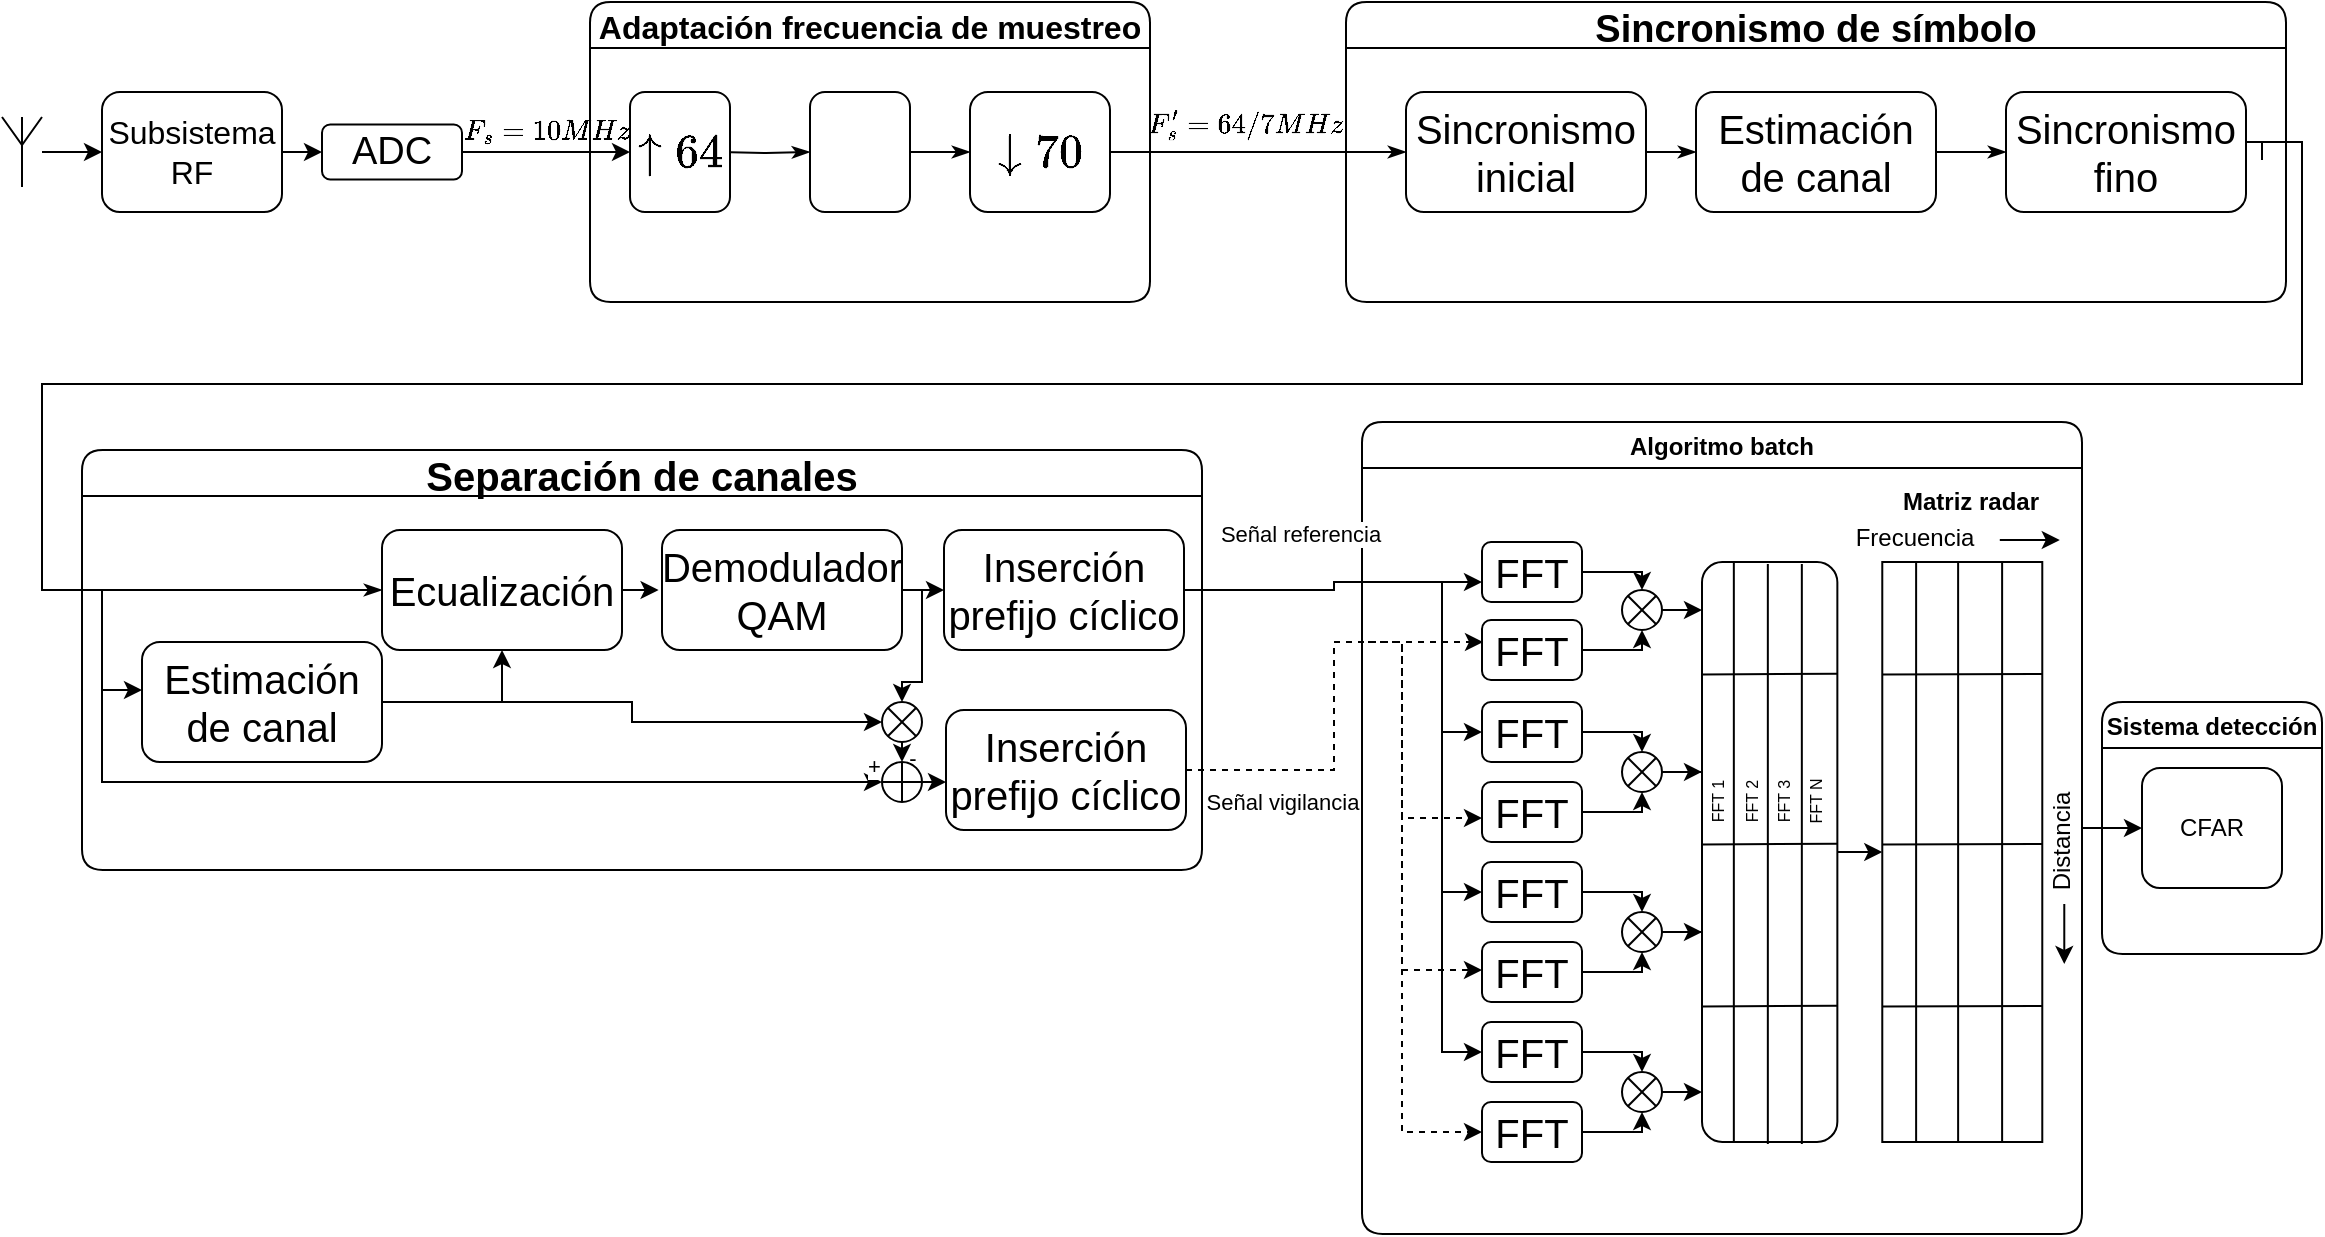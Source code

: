 <mxfile version="20.0.1" type="github">
  <diagram id="Nd16n7NBunU-I2EHx7CY" name="Page-1">
    <mxGraphModel dx="790" dy="423" grid="1" gridSize="10" guides="1" tooltips="1" connect="1" arrows="1" fold="1" page="1" pageScale="1" pageWidth="1169" pageHeight="827" math="1" shadow="0">
      <root>
        <mxCell id="0" />
        <mxCell id="1" parent="0" />
        <mxCell id="OdjwSTXD8cOJ0N6ddisN-6" style="edgeStyle=orthogonalEdgeStyle;rounded=0;orthogonalLoop=1;jettySize=auto;html=1;exitX=1;exitY=0.5;exitDx=0;exitDy=0;entryX=0;entryY=0.5;entryDx=0;entryDy=0;fontSize=16;endArrow=none;endFill=0;" edge="1" parent="1" source="MP2WACs4-sLn1RNzfsrc-1" target="MP2WACs4-sLn1RNzfsrc-4">
          <mxGeometry relative="1" as="geometry" />
        </mxCell>
        <mxCell id="MP2WACs4-sLn1RNzfsrc-1" value="&lt;font style=&quot;font-size: 19px;&quot;&gt;ADC&lt;/font&gt;" style="rounded=1;whiteSpace=wrap;html=1;" parent="1" vertex="1">
          <mxGeometry x="160" y="151.25" width="70" height="27.5" as="geometry" />
        </mxCell>
        <mxCell id="wLmnGYLLMM3IUBxk7KqI-3" style="edgeStyle=orthogonalEdgeStyle;rounded=0;orthogonalLoop=1;jettySize=auto;html=1;exitX=1;exitY=0.5;exitDx=0;exitDy=0;entryX=0;entryY=0.25;entryDx=0;entryDy=0;endArrow=none;endFill=0;" parent="1" edge="1">
          <mxGeometry relative="1" as="geometry">
            <mxPoint x="1130" y="169.0" as="sourcePoint" />
            <mxPoint x="40" y="368.0" as="targetPoint" />
            <Array as="points">
              <mxPoint x="1130" y="160" />
              <mxPoint x="1150" y="160" />
              <mxPoint x="1150" y="281" />
              <mxPoint x="20" y="281" />
              <mxPoint x="20" y="384" />
              <mxPoint x="40" y="384" />
            </Array>
          </mxGeometry>
        </mxCell>
        <mxCell id="MP2WACs4-sLn1RNzfsrc-16" value="Sincronismo de símbolo" style="swimlane;fontSize=19;rounded=1;" parent="1" vertex="1">
          <mxGeometry x="672" y="90" width="470" height="150" as="geometry" />
        </mxCell>
        <mxCell id="MP2WACs4-sLn1RNzfsrc-17" style="edgeStyle=orthogonalEdgeStyle;rounded=0;orthogonalLoop=1;jettySize=auto;html=1;exitX=1;exitY=0.5;exitDx=0;exitDy=0;entryX=0;entryY=0.5;entryDx=0;entryDy=0;fontSize=20;endArrow=classicThin;endFill=1;" parent="MP2WACs4-sLn1RNzfsrc-16" source="MP2WACs4-sLn1RNzfsrc-18" target="MP2WACs4-sLn1RNzfsrc-20" edge="1">
          <mxGeometry relative="1" as="geometry" />
        </mxCell>
        <mxCell id="MP2WACs4-sLn1RNzfsrc-18" value="&lt;font style=&quot;font-size: 20px;&quot;&gt;Sincronismo inicial&lt;/font&gt;" style="rounded=1;whiteSpace=wrap;html=1;" parent="MP2WACs4-sLn1RNzfsrc-16" vertex="1">
          <mxGeometry x="30" y="45" width="120" height="60" as="geometry" />
        </mxCell>
        <mxCell id="MP2WACs4-sLn1RNzfsrc-19" style="edgeStyle=orthogonalEdgeStyle;rounded=0;orthogonalLoop=1;jettySize=auto;html=1;exitX=1;exitY=0.5;exitDx=0;exitDy=0;fontSize=20;endArrow=classicThin;endFill=1;" parent="MP2WACs4-sLn1RNzfsrc-16" source="MP2WACs4-sLn1RNzfsrc-20" target="MP2WACs4-sLn1RNzfsrc-21" edge="1">
          <mxGeometry relative="1" as="geometry" />
        </mxCell>
        <mxCell id="MP2WACs4-sLn1RNzfsrc-20" value="&lt;font style=&quot;font-size: 20px;&quot;&gt;Estimación de canal&lt;/font&gt;" style="rounded=1;whiteSpace=wrap;html=1;" parent="MP2WACs4-sLn1RNzfsrc-16" vertex="1">
          <mxGeometry x="175" y="45" width="120" height="60" as="geometry" />
        </mxCell>
        <mxCell id="wLmnGYLLMM3IUBxk7KqI-1" style="edgeStyle=orthogonalEdgeStyle;rounded=0;orthogonalLoop=1;jettySize=auto;html=1;exitX=1;exitY=0.5;exitDx=0;exitDy=0;entryX=1;entryY=0.5;entryDx=0;entryDy=0;endArrow=none;endFill=0;" parent="MP2WACs4-sLn1RNzfsrc-16" source="MP2WACs4-sLn1RNzfsrc-21" target="MP2WACs4-sLn1RNzfsrc-16" edge="1">
          <mxGeometry relative="1" as="geometry">
            <Array as="points">
              <mxPoint x="450" y="70" />
              <mxPoint x="470" y="70" />
            </Array>
          </mxGeometry>
        </mxCell>
        <mxCell id="MP2WACs4-sLn1RNzfsrc-21" value="&lt;font style=&quot;font-size: 20px;&quot;&gt;Sincronismo fino&lt;/font&gt;" style="rounded=1;whiteSpace=wrap;html=1;" parent="MP2WACs4-sLn1RNzfsrc-16" vertex="1">
          <mxGeometry x="330" y="45" width="120" height="60" as="geometry" />
        </mxCell>
        <mxCell id="MP2WACs4-sLn1RNzfsrc-23" style="edgeStyle=orthogonalEdgeStyle;rounded=0;orthogonalLoop=1;jettySize=auto;html=1;exitX=0;exitY=0.5;exitDx=0;exitDy=0;entryX=0;entryY=0.5;entryDx=0;entryDy=0;fontSize=20;endArrow=classicThin;endFill=1;" parent="MP2WACs4-sLn1RNzfsrc-16" source="MP2WACs4-sLn1RNzfsrc-16" target="MP2WACs4-sLn1RNzfsrc-18" edge="1">
          <mxGeometry relative="1" as="geometry" />
        </mxCell>
        <mxCell id="MP2WACs4-sLn1RNzfsrc-26" value="Separación de canales" style="swimlane;rounded=1;fontSize=20;" parent="1" vertex="1">
          <mxGeometry x="40" y="314" width="560" height="210" as="geometry" />
        </mxCell>
        <mxCell id="wLmnGYLLMM3IUBxk7KqI-6" style="edgeStyle=orthogonalEdgeStyle;rounded=0;orthogonalLoop=1;jettySize=auto;html=1;exitX=1;exitY=0.5;exitDx=0;exitDy=0;entryX=0.5;entryY=1;entryDx=0;entryDy=0;endArrow=classic;endFill=1;strokeWidth=1;" parent="MP2WACs4-sLn1RNzfsrc-26" source="MP2WACs4-sLn1RNzfsrc-27" target="MP2WACs4-sLn1RNzfsrc-28" edge="1">
          <mxGeometry relative="1" as="geometry" />
        </mxCell>
        <mxCell id="wLmnGYLLMM3IUBxk7KqI-15" style="edgeStyle=orthogonalEdgeStyle;rounded=0;orthogonalLoop=1;jettySize=auto;html=1;exitX=1;exitY=0.5;exitDx=0;exitDy=0;entryX=0;entryY=0.5;entryDx=0;entryDy=0;endArrow=classic;endFill=1;strokeWidth=1;" parent="MP2WACs4-sLn1RNzfsrc-26" source="MP2WACs4-sLn1RNzfsrc-27" target="wLmnGYLLMM3IUBxk7KqI-10" edge="1">
          <mxGeometry relative="1" as="geometry" />
        </mxCell>
        <mxCell id="MP2WACs4-sLn1RNzfsrc-27" value="&lt;font style=&quot;font-size: 20px;&quot;&gt;Estimación de canal&lt;/font&gt;" style="rounded=1;whiteSpace=wrap;html=1;" parent="MP2WACs4-sLn1RNzfsrc-26" vertex="1">
          <mxGeometry x="30" y="96" width="120" height="60" as="geometry" />
        </mxCell>
        <mxCell id="wLmnGYLLMM3IUBxk7KqI-7" style="edgeStyle=orthogonalEdgeStyle;rounded=0;orthogonalLoop=1;jettySize=auto;html=1;exitX=1;exitY=0.5;exitDx=0;exitDy=0;entryX=-0.014;entryY=0.502;entryDx=0;entryDy=0;entryPerimeter=0;endArrow=classic;endFill=1;strokeWidth=1;" parent="MP2WACs4-sLn1RNzfsrc-26" source="MP2WACs4-sLn1RNzfsrc-28" target="MP2WACs4-sLn1RNzfsrc-29" edge="1">
          <mxGeometry relative="1" as="geometry" />
        </mxCell>
        <mxCell id="MP2WACs4-sLn1RNzfsrc-28" value="&lt;font style=&quot;font-size: 20px;&quot;&gt;Ecualización&lt;br&gt;&lt;/font&gt;" style="rounded=1;whiteSpace=wrap;html=1;" parent="MP2WACs4-sLn1RNzfsrc-26" vertex="1">
          <mxGeometry x="150" y="40" width="120" height="60" as="geometry" />
        </mxCell>
        <mxCell id="wLmnGYLLMM3IUBxk7KqI-17" style="edgeStyle=orthogonalEdgeStyle;rounded=0;orthogonalLoop=1;jettySize=auto;html=1;exitX=1;exitY=0.5;exitDx=0;exitDy=0;entryX=0.5;entryY=0;entryDx=0;entryDy=0;endArrow=classic;endFill=1;strokeWidth=1;" parent="MP2WACs4-sLn1RNzfsrc-26" source="MP2WACs4-sLn1RNzfsrc-29" target="wLmnGYLLMM3IUBxk7KqI-10" edge="1">
          <mxGeometry relative="1" as="geometry">
            <Array as="points">
              <mxPoint x="420" y="70" />
              <mxPoint x="420" y="116" />
            </Array>
          </mxGeometry>
        </mxCell>
        <mxCell id="wLmnGYLLMM3IUBxk7KqI-18" value="-" style="edgeLabel;html=1;align=center;verticalAlign=middle;resizable=0;points=[];" parent="wLmnGYLLMM3IUBxk7KqI-17" vertex="1" connectable="0">
          <mxGeometry relative="1" as="geometry">
            <mxPoint x="-5" y="56" as="offset" />
          </mxGeometry>
        </mxCell>
        <mxCell id="MP2WACs4-sLn1RNzfsrc-29" value="&lt;font style=&quot;font-size: 20px;&quot;&gt;Demodulador QAM&lt;/font&gt;" style="rounded=1;whiteSpace=wrap;html=1;" parent="MP2WACs4-sLn1RNzfsrc-26" vertex="1">
          <mxGeometry x="290" y="40" width="120" height="60" as="geometry" />
        </mxCell>
        <mxCell id="MP2WACs4-sLn1RNzfsrc-31" value="&lt;span style=&quot;font-size: 20px;&quot;&gt;Inserción prefijo cíclico&lt;/span&gt;" style="rounded=1;whiteSpace=wrap;html=1;" parent="MP2WACs4-sLn1RNzfsrc-26" vertex="1">
          <mxGeometry x="431" y="40" width="120" height="60" as="geometry" />
        </mxCell>
        <mxCell id="wLmnGYLLMM3IUBxk7KqI-4" style="edgeStyle=orthogonalEdgeStyle;rounded=0;orthogonalLoop=1;jettySize=auto;html=1;exitX=0;exitY=0.25;exitDx=0;exitDy=0;entryX=0;entryY=0.5;entryDx=0;entryDy=0;endArrow=classicThin;endFill=1;" parent="MP2WACs4-sLn1RNzfsrc-26" source="MP2WACs4-sLn1RNzfsrc-26" target="MP2WACs4-sLn1RNzfsrc-28" edge="1">
          <mxGeometry relative="1" as="geometry">
            <Array as="points">
              <mxPoint y="70" />
            </Array>
          </mxGeometry>
        </mxCell>
        <mxCell id="wLmnGYLLMM3IUBxk7KqI-5" style="edgeStyle=orthogonalEdgeStyle;rounded=0;orthogonalLoop=1;jettySize=auto;html=1;exitX=0;exitY=0.25;exitDx=0;exitDy=0;entryX=0;entryY=0.5;entryDx=0;entryDy=0;endArrow=classic;endFill=1;strokeWidth=1;" parent="MP2WACs4-sLn1RNzfsrc-26" edge="1">
          <mxGeometry relative="1" as="geometry">
            <mxPoint y="54.0" as="sourcePoint" />
            <mxPoint x="30" y="120" as="targetPoint" />
            <Array as="points">
              <mxPoint y="70" />
              <mxPoint x="10" y="70" />
              <mxPoint x="10" y="120" />
            </Array>
          </mxGeometry>
        </mxCell>
        <mxCell id="wLmnGYLLMM3IUBxk7KqI-9" style="edgeStyle=orthogonalEdgeStyle;rounded=0;orthogonalLoop=1;jettySize=auto;html=1;exitX=1;exitY=0.5;exitDx=0;exitDy=0;endArrow=classic;endFill=1;strokeWidth=1;entryX=0;entryY=0.5;entryDx=0;entryDy=0;" parent="MP2WACs4-sLn1RNzfsrc-26" source="MP2WACs4-sLn1RNzfsrc-29" target="MP2WACs4-sLn1RNzfsrc-31" edge="1">
          <mxGeometry relative="1" as="geometry">
            <mxPoint x="420" y="70" as="targetPoint" />
          </mxGeometry>
        </mxCell>
        <mxCell id="wLmnGYLLMM3IUBxk7KqI-14" style="edgeStyle=orthogonalEdgeStyle;rounded=0;orthogonalLoop=1;jettySize=auto;html=1;exitX=0.5;exitY=1;exitDx=0;exitDy=0;entryX=0.5;entryY=0;entryDx=0;entryDy=0;endArrow=classic;endFill=1;strokeWidth=1;" parent="MP2WACs4-sLn1RNzfsrc-26" source="wLmnGYLLMM3IUBxk7KqI-10" target="wLmnGYLLMM3IUBxk7KqI-11" edge="1">
          <mxGeometry relative="1" as="geometry" />
        </mxCell>
        <mxCell id="wLmnGYLLMM3IUBxk7KqI-10" value="" style="shape=sumEllipse;perimeter=ellipsePerimeter;whiteSpace=wrap;html=1;backgroundOutline=1;" parent="MP2WACs4-sLn1RNzfsrc-26" vertex="1">
          <mxGeometry x="400" y="126" width="20" height="20" as="geometry" />
        </mxCell>
        <mxCell id="wLmnGYLLMM3IUBxk7KqI-11" value="" style="shape=orEllipse;perimeter=ellipsePerimeter;whiteSpace=wrap;html=1;backgroundOutline=1;" parent="MP2WACs4-sLn1RNzfsrc-26" vertex="1">
          <mxGeometry x="400" y="156" width="20" height="20" as="geometry" />
        </mxCell>
        <mxCell id="wLmnGYLLMM3IUBxk7KqI-12" style="edgeStyle=orthogonalEdgeStyle;rounded=0;orthogonalLoop=1;jettySize=auto;html=1;entryX=0;entryY=0.5;entryDx=0;entryDy=0;endArrow=classic;endFill=1;strokeWidth=1;" parent="MP2WACs4-sLn1RNzfsrc-26" target="wLmnGYLLMM3IUBxk7KqI-11" edge="1">
          <mxGeometry relative="1" as="geometry">
            <mxPoint y="66" as="sourcePoint" />
            <Array as="points">
              <mxPoint y="70" />
              <mxPoint x="10" y="70" />
              <mxPoint x="10" y="166" />
            </Array>
          </mxGeometry>
        </mxCell>
        <mxCell id="wLmnGYLLMM3IUBxk7KqI-13" value="+" style="edgeLabel;html=1;align=left;verticalAlign=bottom;resizable=0;points=[];labelPosition=right;verticalLabelPosition=top;" parent="wLmnGYLLMM3IUBxk7KqI-12" vertex="1" connectable="0">
          <mxGeometry x="0.53" y="-3" relative="1" as="geometry">
            <mxPoint x="108" y="-3" as="offset" />
          </mxGeometry>
        </mxCell>
        <mxCell id="wLmnGYLLMM3IUBxk7KqI-28" style="edgeStyle=orthogonalEdgeStyle;rounded=0;orthogonalLoop=1;jettySize=auto;html=1;exitX=1;exitY=0.5;exitDx=0;exitDy=0;entryX=0.009;entryY=0.343;entryDx=0;entryDy=0;fontSize=20;endArrow=classic;endFill=1;strokeWidth=1;dashed=1;entryPerimeter=0;" parent="1" source="MP2WACs4-sLn1RNzfsrc-30" target="wLmnGYLLMM3IUBxk7KqI-37" edge="1">
          <mxGeometry relative="1" as="geometry">
            <mxPoint x="710" y="401" as="targetPoint" />
            <Array as="points">
              <mxPoint x="666" y="474" />
              <mxPoint x="666" y="410" />
              <mxPoint x="741" y="410" />
            </Array>
          </mxGeometry>
        </mxCell>
        <mxCell id="wLmnGYLLMM3IUBxk7KqI-30" value="Señal vigilancia" style="edgeLabel;html=1;align=center;verticalAlign=middle;resizable=0;points=[];fontSize=11;" parent="wLmnGYLLMM3IUBxk7KqI-28" vertex="1" connectable="0">
          <mxGeometry x="-0.512" y="-1" relative="1" as="geometry">
            <mxPoint x="-4" y="15" as="offset" />
          </mxGeometry>
        </mxCell>
        <mxCell id="MP2WACs4-sLn1RNzfsrc-30" value="&lt;span style=&quot;font-size: 20px;&quot;&gt;Inserción prefijo cíclico&lt;/span&gt;" style="rounded=1;whiteSpace=wrap;html=1;" parent="1" vertex="1">
          <mxGeometry x="472" y="444" width="120" height="60" as="geometry" />
        </mxCell>
        <mxCell id="M9kPaEzLxoYmXa-5DHdY-36" style="edgeStyle=orthogonalEdgeStyle;rounded=0;orthogonalLoop=1;jettySize=auto;html=1;exitX=1;exitY=0.25;exitDx=0;exitDy=0;fontSize=8;" parent="1" source="wLmnGYLLMM3IUBxk7KqI-19" target="M9kPaEzLxoYmXa-5DHdY-15" edge="1">
          <mxGeometry relative="1" as="geometry">
            <Array as="points">
              <mxPoint x="1040" y="503" />
            </Array>
          </mxGeometry>
        </mxCell>
        <mxCell id="wLmnGYLLMM3IUBxk7KqI-19" value="Algoritmo batch" style="swimlane;rounded=1;container=0;" parent="1" vertex="1">
          <mxGeometry x="680" y="300" width="360" height="406" as="geometry" />
        </mxCell>
        <mxCell id="wLmnGYLLMM3IUBxk7KqI-65" style="edgeStyle=orthogonalEdgeStyle;rounded=0;orthogonalLoop=1;jettySize=auto;html=1;exitX=1;exitY=0.5;exitDx=0;exitDy=0;entryX=0.5;entryY=0;entryDx=0;entryDy=0;fontSize=20;endArrow=classic;endFill=1;strokeWidth=1;" parent="wLmnGYLLMM3IUBxk7KqI-19" source="wLmnGYLLMM3IUBxk7KqI-36" target="wLmnGYLLMM3IUBxk7KqI-46" edge="1">
          <mxGeometry relative="1" as="geometry" />
        </mxCell>
        <mxCell id="wLmnGYLLMM3IUBxk7KqI-36" value="&lt;font style=&quot;font-size: 20px;&quot;&gt;FFT&lt;/font&gt;" style="rounded=1;whiteSpace=wrap;html=1;fontSize=11;" parent="wLmnGYLLMM3IUBxk7KqI-19" vertex="1">
          <mxGeometry x="60" y="60" width="50" height="30" as="geometry" />
        </mxCell>
        <mxCell id="wLmnGYLLMM3IUBxk7KqI-68" style="edgeStyle=orthogonalEdgeStyle;rounded=0;orthogonalLoop=1;jettySize=auto;html=1;exitX=1;exitY=0.5;exitDx=0;exitDy=0;entryX=0.5;entryY=1;entryDx=0;entryDy=0;fontSize=20;endArrow=classic;endFill=1;strokeWidth=1;" parent="wLmnGYLLMM3IUBxk7KqI-19" source="wLmnGYLLMM3IUBxk7KqI-39" target="wLmnGYLLMM3IUBxk7KqI-48" edge="1">
          <mxGeometry relative="1" as="geometry" />
        </mxCell>
        <mxCell id="wLmnGYLLMM3IUBxk7KqI-39" value="&lt;font style=&quot;font-size: 20px;&quot;&gt;FFT&lt;/font&gt;" style="rounded=1;whiteSpace=wrap;html=1;fontSize=11;" parent="wLmnGYLLMM3IUBxk7KqI-19" vertex="1">
          <mxGeometry x="60" y="180" width="50" height="30" as="geometry" />
        </mxCell>
        <mxCell id="wLmnGYLLMM3IUBxk7KqI-67" style="edgeStyle=orthogonalEdgeStyle;rounded=0;orthogonalLoop=1;jettySize=auto;html=1;exitX=1;exitY=0.5;exitDx=0;exitDy=0;entryX=0.5;entryY=0;entryDx=0;entryDy=0;fontSize=20;endArrow=classic;endFill=1;strokeWidth=1;" parent="wLmnGYLLMM3IUBxk7KqI-19" source="wLmnGYLLMM3IUBxk7KqI-38" target="wLmnGYLLMM3IUBxk7KqI-48" edge="1">
          <mxGeometry relative="1" as="geometry" />
        </mxCell>
        <mxCell id="wLmnGYLLMM3IUBxk7KqI-38" value="&lt;font style=&quot;font-size: 20px;&quot;&gt;FFT&lt;/font&gt;" style="rounded=1;whiteSpace=wrap;html=1;fontSize=11;" parent="wLmnGYLLMM3IUBxk7KqI-19" vertex="1">
          <mxGeometry x="60" y="140" width="50" height="30" as="geometry" />
        </mxCell>
        <mxCell id="wLmnGYLLMM3IUBxk7KqI-66" style="edgeStyle=orthogonalEdgeStyle;rounded=0;orthogonalLoop=1;jettySize=auto;html=1;exitX=1;exitY=0.5;exitDx=0;exitDy=0;entryX=0.5;entryY=1;entryDx=0;entryDy=0;fontSize=20;endArrow=classic;endFill=1;strokeWidth=1;" parent="wLmnGYLLMM3IUBxk7KqI-19" source="wLmnGYLLMM3IUBxk7KqI-37" target="wLmnGYLLMM3IUBxk7KqI-46" edge="1">
          <mxGeometry relative="1" as="geometry" />
        </mxCell>
        <mxCell id="wLmnGYLLMM3IUBxk7KqI-37" value="&lt;font style=&quot;font-size: 20px;&quot;&gt;FFT&lt;/font&gt;" style="rounded=1;whiteSpace=wrap;html=1;fontSize=11;" parent="wLmnGYLLMM3IUBxk7KqI-19" vertex="1">
          <mxGeometry x="60" y="99" width="50" height="30" as="geometry" />
        </mxCell>
        <mxCell id="wLmnGYLLMM3IUBxk7KqI-69" style="edgeStyle=orthogonalEdgeStyle;rounded=0;orthogonalLoop=1;jettySize=auto;html=1;exitX=1;exitY=0.5;exitDx=0;exitDy=0;entryX=0.5;entryY=0;entryDx=0;entryDy=0;fontSize=20;endArrow=classic;endFill=1;strokeWidth=1;" parent="wLmnGYLLMM3IUBxk7KqI-19" source="wLmnGYLLMM3IUBxk7KqI-45" target="wLmnGYLLMM3IUBxk7KqI-47" edge="1">
          <mxGeometry relative="1" as="geometry" />
        </mxCell>
        <mxCell id="wLmnGYLLMM3IUBxk7KqI-45" value="&lt;font style=&quot;font-size: 20px;&quot;&gt;FFT&lt;/font&gt;" style="rounded=1;whiteSpace=wrap;html=1;fontSize=11;" parent="wLmnGYLLMM3IUBxk7KqI-19" vertex="1">
          <mxGeometry x="60" y="220" width="50" height="30" as="geometry" />
        </mxCell>
        <mxCell id="wLmnGYLLMM3IUBxk7KqI-70" style="edgeStyle=orthogonalEdgeStyle;rounded=0;orthogonalLoop=1;jettySize=auto;html=1;exitX=1;exitY=0.5;exitDx=0;exitDy=0;entryX=0.5;entryY=1;entryDx=0;entryDy=0;fontSize=20;endArrow=classic;endFill=1;strokeWidth=1;" parent="wLmnGYLLMM3IUBxk7KqI-19" source="wLmnGYLLMM3IUBxk7KqI-44" target="wLmnGYLLMM3IUBxk7KqI-47" edge="1">
          <mxGeometry relative="1" as="geometry" />
        </mxCell>
        <mxCell id="wLmnGYLLMM3IUBxk7KqI-44" value="&lt;font style=&quot;font-size: 20px;&quot;&gt;FFT&lt;/font&gt;" style="rounded=1;whiteSpace=wrap;html=1;fontSize=11;" parent="wLmnGYLLMM3IUBxk7KqI-19" vertex="1">
          <mxGeometry x="60" y="260" width="50" height="30" as="geometry" />
        </mxCell>
        <mxCell id="wLmnGYLLMM3IUBxk7KqI-71" style="edgeStyle=orthogonalEdgeStyle;rounded=0;orthogonalLoop=1;jettySize=auto;html=1;exitX=1;exitY=0.5;exitDx=0;exitDy=0;entryX=0.5;entryY=0;entryDx=0;entryDy=0;fontSize=20;endArrow=classic;endFill=1;strokeWidth=1;" parent="wLmnGYLLMM3IUBxk7KqI-19" source="wLmnGYLLMM3IUBxk7KqI-43" target="wLmnGYLLMM3IUBxk7KqI-49" edge="1">
          <mxGeometry relative="1" as="geometry" />
        </mxCell>
        <mxCell id="wLmnGYLLMM3IUBxk7KqI-43" value="&lt;font style=&quot;font-size: 20px;&quot;&gt;FFT&lt;/font&gt;" style="rounded=1;whiteSpace=wrap;html=1;fontSize=11;" parent="wLmnGYLLMM3IUBxk7KqI-19" vertex="1">
          <mxGeometry x="60" y="300" width="50" height="30" as="geometry" />
        </mxCell>
        <mxCell id="wLmnGYLLMM3IUBxk7KqI-72" style="edgeStyle=orthogonalEdgeStyle;rounded=0;orthogonalLoop=1;jettySize=auto;html=1;exitX=1;exitY=0.5;exitDx=0;exitDy=0;entryX=0.5;entryY=1;entryDx=0;entryDy=0;fontSize=20;endArrow=classic;endFill=1;strokeWidth=1;" parent="wLmnGYLLMM3IUBxk7KqI-19" source="wLmnGYLLMM3IUBxk7KqI-42" target="wLmnGYLLMM3IUBxk7KqI-49" edge="1">
          <mxGeometry relative="1" as="geometry" />
        </mxCell>
        <mxCell id="wLmnGYLLMM3IUBxk7KqI-42" value="&lt;font style=&quot;font-size: 20px;&quot;&gt;FFT&lt;/font&gt;" style="rounded=1;whiteSpace=wrap;html=1;fontSize=11;" parent="wLmnGYLLMM3IUBxk7KqI-19" vertex="1">
          <mxGeometry x="60" y="340" width="50" height="30" as="geometry" />
        </mxCell>
        <mxCell id="M9kPaEzLxoYmXa-5DHdY-7" style="edgeStyle=orthogonalEdgeStyle;rounded=0;orthogonalLoop=1;jettySize=auto;html=1;entryX=0;entryY=0.083;entryDx=0;entryDy=0;entryPerimeter=0;" parent="wLmnGYLLMM3IUBxk7KqI-19" source="wLmnGYLLMM3IUBxk7KqI-46" target="wLmnGYLLMM3IUBxk7KqI-79" edge="1">
          <mxGeometry relative="1" as="geometry" />
        </mxCell>
        <mxCell id="wLmnGYLLMM3IUBxk7KqI-46" value="" style="shape=sumEllipse;perimeter=ellipsePerimeter;whiteSpace=wrap;html=1;backgroundOutline=1;" parent="wLmnGYLLMM3IUBxk7KqI-19" vertex="1">
          <mxGeometry x="130" y="84" width="20" height="20" as="geometry" />
        </mxCell>
        <mxCell id="M9kPaEzLxoYmXa-5DHdY-11" style="edgeStyle=orthogonalEdgeStyle;rounded=0;orthogonalLoop=1;jettySize=auto;html=1;entryX=0;entryY=0.914;entryDx=0;entryDy=0;entryPerimeter=0;" parent="wLmnGYLLMM3IUBxk7KqI-19" source="wLmnGYLLMM3IUBxk7KqI-49" target="wLmnGYLLMM3IUBxk7KqI-79" edge="1">
          <mxGeometry relative="1" as="geometry" />
        </mxCell>
        <mxCell id="wLmnGYLLMM3IUBxk7KqI-49" value="" style="shape=sumEllipse;perimeter=ellipsePerimeter;whiteSpace=wrap;html=1;backgroundOutline=1;" parent="wLmnGYLLMM3IUBxk7KqI-19" vertex="1">
          <mxGeometry x="130" y="325" width="20" height="20" as="geometry" />
        </mxCell>
        <mxCell id="M9kPaEzLxoYmXa-5DHdY-8" style="edgeStyle=orthogonalEdgeStyle;rounded=0;orthogonalLoop=1;jettySize=auto;html=1;entryX=0;entryY=0.362;entryDx=0;entryDy=0;entryPerimeter=0;" parent="wLmnGYLLMM3IUBxk7KqI-19" source="wLmnGYLLMM3IUBxk7KqI-48" target="wLmnGYLLMM3IUBxk7KqI-79" edge="1">
          <mxGeometry relative="1" as="geometry" />
        </mxCell>
        <mxCell id="wLmnGYLLMM3IUBxk7KqI-48" value="" style="shape=sumEllipse;perimeter=ellipsePerimeter;whiteSpace=wrap;html=1;backgroundOutline=1;" parent="wLmnGYLLMM3IUBxk7KqI-19" vertex="1">
          <mxGeometry x="130" y="165" width="20" height="20" as="geometry" />
        </mxCell>
        <mxCell id="M9kPaEzLxoYmXa-5DHdY-10" style="edgeStyle=orthogonalEdgeStyle;rounded=0;orthogonalLoop=1;jettySize=auto;html=1;entryX=0;entryY=0.638;entryDx=0;entryDy=0;entryPerimeter=0;" parent="wLmnGYLLMM3IUBxk7KqI-19" source="wLmnGYLLMM3IUBxk7KqI-47" target="wLmnGYLLMM3IUBxk7KqI-79" edge="1">
          <mxGeometry relative="1" as="geometry" />
        </mxCell>
        <mxCell id="wLmnGYLLMM3IUBxk7KqI-47" value="" style="shape=sumEllipse;perimeter=ellipsePerimeter;whiteSpace=wrap;html=1;backgroundOutline=1;" parent="wLmnGYLLMM3IUBxk7KqI-19" vertex="1">
          <mxGeometry x="130" y="245" width="20" height="20" as="geometry" />
        </mxCell>
        <mxCell id="wLmnGYLLMM3IUBxk7KqI-73" style="edgeStyle=orthogonalEdgeStyle;rounded=0;orthogonalLoop=1;jettySize=auto;html=1;entryX=0;entryY=0.5;entryDx=0;entryDy=0;dashed=1;fontSize=20;endArrow=classic;endFill=1;strokeWidth=1;" parent="wLmnGYLLMM3IUBxk7KqI-19" edge="1">
          <mxGeometry relative="1" as="geometry">
            <mxPoint y="113" as="sourcePoint" />
            <mxPoint x="60" y="198" as="targetPoint" />
            <Array as="points">
              <mxPoint y="110" />
              <mxPoint x="20" y="110" />
              <mxPoint x="20" y="198" />
            </Array>
          </mxGeometry>
        </mxCell>
        <mxCell id="wLmnGYLLMM3IUBxk7KqI-74" style="edgeStyle=orthogonalEdgeStyle;rounded=0;orthogonalLoop=1;jettySize=auto;html=1;exitX=0;exitY=0.5;exitDx=0;exitDy=0;entryX=0;entryY=0.5;entryDx=0;entryDy=0;dashed=1;fontSize=20;endArrow=classic;endFill=1;strokeWidth=1;" parent="wLmnGYLLMM3IUBxk7KqI-19" edge="1">
          <mxGeometry relative="1" as="geometry">
            <mxPoint y="202.0" as="sourcePoint" />
            <mxPoint x="60" y="274" as="targetPoint" />
            <Array as="points">
              <mxPoint y="110" />
              <mxPoint x="20" y="110" />
              <mxPoint x="20" y="274" />
            </Array>
          </mxGeometry>
        </mxCell>
        <mxCell id="wLmnGYLLMM3IUBxk7KqI-75" style="edgeStyle=orthogonalEdgeStyle;rounded=0;orthogonalLoop=1;jettySize=auto;html=1;exitX=0;exitY=0.75;exitDx=0;exitDy=0;entryX=0;entryY=0.5;entryDx=0;entryDy=0;dashed=1;fontSize=20;endArrow=classic;endFill=1;strokeWidth=1;" parent="wLmnGYLLMM3IUBxk7KqI-19" source="wLmnGYLLMM3IUBxk7KqI-19" target="wLmnGYLLMM3IUBxk7KqI-42" edge="1">
          <mxGeometry relative="1" as="geometry">
            <Array as="points">
              <mxPoint y="110" />
              <mxPoint x="20" y="110" />
              <mxPoint x="20" y="355" />
            </Array>
          </mxGeometry>
        </mxCell>
        <mxCell id="wLmnGYLLMM3IUBxk7KqI-76" style="edgeStyle=orthogonalEdgeStyle;rounded=0;orthogonalLoop=1;jettySize=auto;html=1;exitX=0;exitY=0.75;exitDx=0;exitDy=0;entryX=0;entryY=0.5;entryDx=0;entryDy=0;fontSize=20;endArrow=classic;endFill=1;strokeWidth=1;" parent="wLmnGYLLMM3IUBxk7KqI-19" source="wLmnGYLLMM3IUBxk7KqI-19" target="wLmnGYLLMM3IUBxk7KqI-43" edge="1">
          <mxGeometry relative="1" as="geometry">
            <Array as="points">
              <mxPoint y="80" />
              <mxPoint x="40" y="80" />
              <mxPoint x="40" y="315" />
            </Array>
          </mxGeometry>
        </mxCell>
        <mxCell id="wLmnGYLLMM3IUBxk7KqI-77" style="edgeStyle=orthogonalEdgeStyle;rounded=0;orthogonalLoop=1;jettySize=auto;html=1;exitX=0;exitY=0.75;exitDx=0;exitDy=0;entryX=0;entryY=0.5;entryDx=0;entryDy=0;fontSize=20;endArrow=classic;endFill=1;strokeWidth=1;" parent="wLmnGYLLMM3IUBxk7KqI-19" source="wLmnGYLLMM3IUBxk7KqI-19" target="wLmnGYLLMM3IUBxk7KqI-45" edge="1">
          <mxGeometry relative="1" as="geometry">
            <Array as="points">
              <mxPoint y="80" />
              <mxPoint x="40" y="80" />
              <mxPoint x="40" y="235" />
            </Array>
          </mxGeometry>
        </mxCell>
        <mxCell id="wLmnGYLLMM3IUBxk7KqI-78" style="edgeStyle=orthogonalEdgeStyle;rounded=0;orthogonalLoop=1;jettySize=auto;html=1;exitX=0;exitY=0.75;exitDx=0;exitDy=0;entryX=0;entryY=0.5;entryDx=0;entryDy=0;fontSize=20;endArrow=classic;endFill=1;strokeWidth=1;" parent="wLmnGYLLMM3IUBxk7KqI-19" source="wLmnGYLLMM3IUBxk7KqI-19" target="wLmnGYLLMM3IUBxk7KqI-38" edge="1">
          <mxGeometry relative="1" as="geometry">
            <Array as="points">
              <mxPoint y="80" />
              <mxPoint x="40" y="80" />
              <mxPoint x="40" y="155" />
            </Array>
          </mxGeometry>
        </mxCell>
        <mxCell id="M9kPaEzLxoYmXa-5DHdY-34" style="edgeStyle=orthogonalEdgeStyle;rounded=0;orthogonalLoop=1;jettySize=auto;html=1;fontSize=8;" parent="wLmnGYLLMM3IUBxk7KqI-19" source="wLmnGYLLMM3IUBxk7KqI-79" target="M9kPaEzLxoYmXa-5DHdY-14" edge="1">
          <mxGeometry relative="1" as="geometry" />
        </mxCell>
        <mxCell id="wLmnGYLLMM3IUBxk7KqI-79" value="" style="rounded=1;html=1;shadow=0;glass=0;fontSize=6;whiteSpace=wrap;" parent="wLmnGYLLMM3IUBxk7KqI-19" vertex="1">
          <mxGeometry x="170" y="70" width="67.68" height="290" as="geometry" />
        </mxCell>
        <mxCell id="M9kPaEzLxoYmXa-5DHdY-1" value="" style="endArrow=none;html=1;rounded=0;entryX=0.999;entryY=0.21;entryDx=0;entryDy=0;entryPerimeter=0;exitX=-0.002;exitY=0.211;exitDx=0;exitDy=0;exitPerimeter=0;" parent="wLmnGYLLMM3IUBxk7KqI-19" edge="1">
          <mxGeometry width="50" height="50" relative="1" as="geometry">
            <mxPoint x="169.865" y="126.19" as="sourcePoint" />
            <mxPoint x="237.612" y="125.9" as="targetPoint" />
          </mxGeometry>
        </mxCell>
        <mxCell id="M9kPaEzLxoYmXa-5DHdY-4" value="" style="endArrow=none;html=1;rounded=0;entryX=0.25;entryY=0;entryDx=0;entryDy=0;exitX=0.25;exitY=1;exitDx=0;exitDy=0;" parent="wLmnGYLLMM3IUBxk7KqI-19" edge="1">
          <mxGeometry width="50" height="50" relative="1" as="geometry">
            <mxPoint x="185.92" y="360" as="sourcePoint" />
            <mxPoint x="185.92" y="70" as="targetPoint" />
          </mxGeometry>
        </mxCell>
        <mxCell id="M9kPaEzLxoYmXa-5DHdY-14" value="" style="rounded=0;whiteSpace=wrap;html=1;" parent="wLmnGYLLMM3IUBxk7KqI-19" vertex="1">
          <mxGeometry x="260.14" y="70" width="80" height="290" as="geometry" />
        </mxCell>
        <mxCell id="M9kPaEzLxoYmXa-5DHdY-25" value="Distancia" style="text;html=1;align=center;verticalAlign=middle;resizable=0;points=[];autosize=1;strokeColor=none;fillColor=none;horizontal=0;" parent="wLmnGYLLMM3IUBxk7KqI-19" vertex="1">
          <mxGeometry x="320" y="200" width="60" height="20" as="geometry" />
        </mxCell>
        <mxCell id="M9kPaEzLxoYmXa-5DHdY-26" value="" style="endArrow=classic;html=1;rounded=0;" parent="wLmnGYLLMM3IUBxk7KqI-19" edge="1">
          <mxGeometry width="50" height="50" relative="1" as="geometry">
            <mxPoint x="351.14" y="241" as="sourcePoint" />
            <mxPoint x="351.14" y="271" as="targetPoint" />
          </mxGeometry>
        </mxCell>
        <mxCell id="M9kPaEzLxoYmXa-5DHdY-29" value="" style="endArrow=classic;html=1;rounded=0;" parent="wLmnGYLLMM3IUBxk7KqI-19" edge="1">
          <mxGeometry width="50" height="50" relative="1" as="geometry">
            <mxPoint x="318.9" y="59" as="sourcePoint" />
            <mxPoint x="348.9" y="59" as="targetPoint" />
          </mxGeometry>
        </mxCell>
        <mxCell id="M9kPaEzLxoYmXa-5DHdY-30" value="FFT 1" style="text;html=1;align=center;verticalAlign=middle;resizable=0;points=[];autosize=1;strokeColor=none;fillColor=none;horizontal=0;fontSize=8;" parent="wLmnGYLLMM3IUBxk7KqI-19" vertex="1">
          <mxGeometry x="163" y="175" width="30" height="30" as="geometry" />
        </mxCell>
        <mxCell id="M9kPaEzLxoYmXa-5DHdY-31" value="FFT 2" style="text;html=1;align=center;verticalAlign=middle;resizable=0;points=[];autosize=1;strokeColor=none;fillColor=none;horizontal=0;fontSize=8;" parent="wLmnGYLLMM3IUBxk7KqI-19" vertex="1">
          <mxGeometry x="180" y="175" width="30" height="30" as="geometry" />
        </mxCell>
        <mxCell id="wLmnGYLLMM3IUBxk7KqI-27" style="edgeStyle=orthogonalEdgeStyle;rounded=0;orthogonalLoop=1;jettySize=auto;html=1;exitX=1;exitY=0.5;exitDx=0;exitDy=0;fontSize=20;endArrow=classic;endFill=1;strokeWidth=1;" parent="1" source="MP2WACs4-sLn1RNzfsrc-31" edge="1">
          <mxGeometry relative="1" as="geometry">
            <mxPoint x="740" y="380" as="targetPoint" />
            <Array as="points">
              <mxPoint x="666" y="384" />
              <mxPoint x="666" y="380" />
              <mxPoint x="740" y="380" />
            </Array>
          </mxGeometry>
        </mxCell>
        <mxCell id="wLmnGYLLMM3IUBxk7KqI-29" value="Señal referencia" style="edgeLabel;html=1;align=center;verticalAlign=middle;resizable=0;points=[];fontSize=11;" parent="wLmnGYLLMM3IUBxk7KqI-27" vertex="1" connectable="0">
          <mxGeometry x="-0.183" y="-1" relative="1" as="geometry">
            <mxPoint x="-5" y="-29" as="offset" />
          </mxGeometry>
        </mxCell>
        <mxCell id="wLmnGYLLMM3IUBxk7KqI-31" style="edgeStyle=orthogonalEdgeStyle;rounded=0;orthogonalLoop=1;jettySize=auto;html=1;exitX=1;exitY=0.5;exitDx=0;exitDy=0;entryX=0;entryY=0.612;entryDx=0;entryDy=0;entryPerimeter=0;fontSize=11;endArrow=classic;endFill=1;strokeWidth=1;" parent="1" source="wLmnGYLLMM3IUBxk7KqI-11" target="MP2WACs4-sLn1RNzfsrc-30" edge="1">
          <mxGeometry relative="1" as="geometry" />
        </mxCell>
        <mxCell id="M9kPaEzLxoYmXa-5DHdY-2" value="" style="endArrow=none;html=1;rounded=0;entryX=0.999;entryY=0.21;entryDx=0;entryDy=0;entryPerimeter=0;exitX=-0.002;exitY=0.211;exitDx=0;exitDy=0;exitPerimeter=0;" parent="1" edge="1">
          <mxGeometry width="50" height="50" relative="1" as="geometry">
            <mxPoint x="849.865" y="511.19" as="sourcePoint" />
            <mxPoint x="917.612" y="510.9" as="targetPoint" />
          </mxGeometry>
        </mxCell>
        <mxCell id="M9kPaEzLxoYmXa-5DHdY-3" value="" style="endArrow=none;html=1;rounded=0;entryX=0.999;entryY=0.21;entryDx=0;entryDy=0;entryPerimeter=0;exitX=-0.002;exitY=0.211;exitDx=0;exitDy=0;exitPerimeter=0;" parent="1" edge="1">
          <mxGeometry width="50" height="50" relative="1" as="geometry">
            <mxPoint x="849.865" y="592.19" as="sourcePoint" />
            <mxPoint x="917.612" y="591.9" as="targetPoint" />
          </mxGeometry>
        </mxCell>
        <mxCell id="M9kPaEzLxoYmXa-5DHdY-5" value="" style="endArrow=none;html=1;rounded=0;entryX=0.25;entryY=0;entryDx=0;entryDy=0;exitX=0.25;exitY=1;exitDx=0;exitDy=0;" parent="1" edge="1">
          <mxGeometry width="50" height="50" relative="1" as="geometry">
            <mxPoint x="882.92" y="661" as="sourcePoint" />
            <mxPoint x="882.92" y="371" as="targetPoint" />
          </mxGeometry>
        </mxCell>
        <mxCell id="M9kPaEzLxoYmXa-5DHdY-6" value="" style="endArrow=none;html=1;rounded=0;entryX=0.25;entryY=0;entryDx=0;entryDy=0;exitX=0.25;exitY=1;exitDx=0;exitDy=0;" parent="1" edge="1">
          <mxGeometry width="50" height="50" relative="1" as="geometry">
            <mxPoint x="899.92" y="661" as="sourcePoint" />
            <mxPoint x="899.92" y="371" as="targetPoint" />
          </mxGeometry>
        </mxCell>
        <mxCell id="M9kPaEzLxoYmXa-5DHdY-13" value="$$F_{s}&#39; = 64/7MHz$$" style="text;html=1;align=center;verticalAlign=middle;resizable=0;points=[];autosize=1;strokeColor=none;fillColor=none;" parent="1" vertex="1">
          <mxGeometry x="556" y="141" width="130" height="20" as="geometry" />
        </mxCell>
        <mxCell id="M9kPaEzLxoYmXa-5DHdY-18" value="" style="endArrow=none;html=1;rounded=0;entryX=0.999;entryY=0.193;entryDx=0;entryDy=0;entryPerimeter=0;exitX=-0.002;exitY=0.211;exitDx=0;exitDy=0;exitPerimeter=0;" parent="1" target="M9kPaEzLxoYmXa-5DHdY-14" edge="1">
          <mxGeometry width="50" height="50" relative="1" as="geometry">
            <mxPoint x="940.005" y="426.19" as="sourcePoint" />
            <mxPoint x="1007.752" y="425.9" as="targetPoint" />
          </mxGeometry>
        </mxCell>
        <mxCell id="M9kPaEzLxoYmXa-5DHdY-19" value="" style="endArrow=none;html=1;rounded=0;entryX=0.999;entryY=0.193;entryDx=0;entryDy=0;entryPerimeter=0;exitX=-0.002;exitY=0.211;exitDx=0;exitDy=0;exitPerimeter=0;" parent="1" edge="1">
          <mxGeometry width="50" height="50" relative="1" as="geometry">
            <mxPoint x="940.005" y="511.19" as="sourcePoint" />
            <mxPoint x="1020.06" y="510.97" as="targetPoint" />
          </mxGeometry>
        </mxCell>
        <mxCell id="M9kPaEzLxoYmXa-5DHdY-20" value="" style="endArrow=none;html=1;rounded=0;entryX=0.999;entryY=0.193;entryDx=0;entryDy=0;entryPerimeter=0;exitX=-0.002;exitY=0.211;exitDx=0;exitDy=0;exitPerimeter=0;" parent="1" edge="1">
          <mxGeometry width="50" height="50" relative="1" as="geometry">
            <mxPoint x="940.005" y="592.19" as="sourcePoint" />
            <mxPoint x="1020.06" y="591.97" as="targetPoint" />
          </mxGeometry>
        </mxCell>
        <mxCell id="M9kPaEzLxoYmXa-5DHdY-21" value="" style="endArrow=none;html=1;rounded=0;entryX=0.25;entryY=0;entryDx=0;entryDy=0;exitX=0.25;exitY=1;exitDx=0;exitDy=0;" parent="1" edge="1">
          <mxGeometry width="50" height="50" relative="1" as="geometry">
            <mxPoint x="957.06" y="660" as="sourcePoint" />
            <mxPoint x="957.06" y="370" as="targetPoint" />
          </mxGeometry>
        </mxCell>
        <mxCell id="M9kPaEzLxoYmXa-5DHdY-22" value="" style="endArrow=none;html=1;rounded=0;entryX=0.25;entryY=0;entryDx=0;entryDy=0;exitX=0.25;exitY=1;exitDx=0;exitDy=0;" parent="1" edge="1">
          <mxGeometry width="50" height="50" relative="1" as="geometry">
            <mxPoint x="978.06" y="660" as="sourcePoint" />
            <mxPoint x="978.06" y="370" as="targetPoint" />
          </mxGeometry>
        </mxCell>
        <mxCell id="M9kPaEzLxoYmXa-5DHdY-23" value="" style="endArrow=none;html=1;rounded=0;entryX=0.25;entryY=0;entryDx=0;entryDy=0;exitX=0.25;exitY=1;exitDx=0;exitDy=0;" parent="1" edge="1">
          <mxGeometry width="50" height="50" relative="1" as="geometry">
            <mxPoint x="1000.06" y="660" as="sourcePoint" />
            <mxPoint x="1000.06" y="370" as="targetPoint" />
          </mxGeometry>
        </mxCell>
        <mxCell id="M9kPaEzLxoYmXa-5DHdY-27" value="Frecuencia" style="text;html=1;align=center;verticalAlign=middle;resizable=0;points=[];autosize=1;strokeColor=none;fillColor=none;" parent="1" vertex="1">
          <mxGeometry x="921" y="348" width="70" height="20" as="geometry" />
        </mxCell>
        <mxCell id="M9kPaEzLxoYmXa-5DHdY-24" value="&lt;b&gt;Matriz radar&lt;/b&gt;" style="text;html=1;align=center;verticalAlign=middle;resizable=0;points=[];autosize=1;strokeColor=none;fillColor=none;" parent="1" vertex="1">
          <mxGeometry x="944.14" y="330" width="80" height="20" as="geometry" />
        </mxCell>
        <mxCell id="M9kPaEzLxoYmXa-5DHdY-32" value="FFT 3" style="text;html=1;align=center;verticalAlign=middle;resizable=0;points=[];autosize=1;strokeColor=none;fillColor=none;horizontal=0;fontSize=8;" parent="1" vertex="1">
          <mxGeometry x="876" y="475" width="30" height="30" as="geometry" />
        </mxCell>
        <mxCell id="M9kPaEzLxoYmXa-5DHdY-33" value="FFT N" style="text;html=1;align=center;verticalAlign=middle;resizable=0;points=[];autosize=1;strokeColor=none;fillColor=none;horizontal=0;fontSize=8;" parent="1" vertex="1">
          <mxGeometry x="892" y="475" width="30" height="30" as="geometry" />
        </mxCell>
        <mxCell id="M9kPaEzLxoYmXa-5DHdY-12" value="$$F_s = 10MHz$$" style="text;html=1;align=center;verticalAlign=middle;resizable=0;points=[];autosize=1;strokeColor=none;fillColor=none;" parent="1" vertex="1">
          <mxGeometry x="217" y="143.5" width="110" height="20" as="geometry" />
        </mxCell>
        <mxCell id="OdjwSTXD8cOJ0N6ddisN-1" value="Sistema detección" style="swimlane;rounded=1;" vertex="1" parent="1">
          <mxGeometry x="1050" y="440" width="110" height="126" as="geometry" />
        </mxCell>
        <mxCell id="M9kPaEzLxoYmXa-5DHdY-15" value="CFAR" style="rounded=1;whiteSpace=wrap;html=1;" parent="OdjwSTXD8cOJ0N6ddisN-1" vertex="1">
          <mxGeometry x="20" y="33" width="70" height="60" as="geometry" />
        </mxCell>
        <mxCell id="OdjwSTXD8cOJ0N6ddisN-8" style="edgeStyle=orthogonalEdgeStyle;rounded=0;orthogonalLoop=1;jettySize=auto;html=1;entryX=0;entryY=0.5;entryDx=0;entryDy=0;fontSize=16;endArrow=classic;endFill=1;" edge="1" parent="1" source="OdjwSTXD8cOJ0N6ddisN-5" target="OdjwSTXD8cOJ0N6ddisN-7">
          <mxGeometry relative="1" as="geometry" />
        </mxCell>
        <mxCell id="OdjwSTXD8cOJ0N6ddisN-5" value="" style="verticalLabelPosition=bottom;shadow=0;dashed=0;align=center;html=1;verticalAlign=top;shape=mxgraph.electrical.radio.aerial_-_antenna_1;rounded=1;fontSize=16;" vertex="1" parent="1">
          <mxGeometry y="147.5" width="20" height="35" as="geometry" />
        </mxCell>
        <mxCell id="OdjwSTXD8cOJ0N6ddisN-9" style="edgeStyle=orthogonalEdgeStyle;rounded=0;orthogonalLoop=1;jettySize=auto;html=1;fontSize=16;endArrow=classic;endFill=1;" edge="1" parent="1" source="OdjwSTXD8cOJ0N6ddisN-7" target="MP2WACs4-sLn1RNzfsrc-1">
          <mxGeometry relative="1" as="geometry" />
        </mxCell>
        <mxCell id="OdjwSTXD8cOJ0N6ddisN-7" value="Subsistema RF" style="rounded=1;whiteSpace=wrap;html=1;fontSize=16;" vertex="1" parent="1">
          <mxGeometry x="50" y="135" width="90" height="60" as="geometry" />
        </mxCell>
        <mxCell id="OdjwSTXD8cOJ0N6ddisN-10" value="" style="group" vertex="1" connectable="0" parent="1">
          <mxGeometry x="294" y="90" width="280" height="150" as="geometry" />
        </mxCell>
        <mxCell id="MP2WACs4-sLn1RNzfsrc-4" value="Adaptación frecuencia de muestreo" style="swimlane;fontSize=16;rounded=1;container=0;" parent="OdjwSTXD8cOJ0N6ddisN-10" vertex="1">
          <mxGeometry width="280" height="150" as="geometry" />
        </mxCell>
        <mxCell id="MP2WACs4-sLn1RNzfsrc-12" style="edgeStyle=orthogonalEdgeStyle;rounded=0;orthogonalLoop=1;jettySize=auto;html=1;exitX=1;exitY=0.5;exitDx=0;exitDy=0;entryX=0;entryY=0.5;entryDx=0;entryDy=0;fontSize=20;endArrow=classicThin;endFill=1;" parent="OdjwSTXD8cOJ0N6ddisN-10" target="MP2WACs4-sLn1RNzfsrc-5" edge="1">
          <mxGeometry relative="1" as="geometry">
            <mxPoint x="65" y="75" as="sourcePoint" />
          </mxGeometry>
        </mxCell>
        <mxCell id="MP2WACs4-sLn1RNzfsrc-5" value="" style="rounded=1;whiteSpace=wrap;html=1;container=0;" parent="OdjwSTXD8cOJ0N6ddisN-10" vertex="1">
          <mxGeometry x="110" y="45" width="50" height="60" as="geometry" />
        </mxCell>
        <mxCell id="MP2WACs4-sLn1RNzfsrc-6" value="&lt;font style=&quot;font-size: 20px;&quot;&gt;$$\downarrow 70$$&lt;/font&gt;" style="rounded=1;whiteSpace=wrap;html=1;container=0;" parent="OdjwSTXD8cOJ0N6ddisN-10" vertex="1">
          <mxGeometry x="190" y="45" width="70" height="60" as="geometry" />
        </mxCell>
        <mxCell id="MP2WACs4-sLn1RNzfsrc-13" style="edgeStyle=orthogonalEdgeStyle;rounded=0;orthogonalLoop=1;jettySize=auto;html=1;exitX=1;exitY=0.5;exitDx=0;exitDy=0;fontSize=20;endArrow=classicThin;endFill=1;" parent="OdjwSTXD8cOJ0N6ddisN-10" source="MP2WACs4-sLn1RNzfsrc-5" target="MP2WACs4-sLn1RNzfsrc-6" edge="1">
          <mxGeometry relative="1" as="geometry" />
        </mxCell>
        <mxCell id="MP2WACs4-sLn1RNzfsrc-8" value="" style="shape=image;verticalLabelPosition=bottom;labelBackgroundColor=default;verticalAlign=top;aspect=fixed;imageAspect=0;image=https://www.simbologia-electronica.com/imagenes/simbolos-electronicos/filtros-electricos/pasa-baja_1.png;container=0;" parent="OdjwSTXD8cOJ0N6ddisN-10" vertex="1">
          <mxGeometry x="100" y="40" width="70" height="70" as="geometry" />
        </mxCell>
        <mxCell id="OdjwSTXD8cOJ0N6ddisN-3" value="&lt;span style=&quot;font-size: 20px;&quot;&gt;$$\uparrow 64$$&lt;/span&gt;" style="rounded=1;whiteSpace=wrap;html=1;" vertex="1" parent="OdjwSTXD8cOJ0N6ddisN-10">
          <mxGeometry x="20" y="45" width="50" height="60" as="geometry" />
        </mxCell>
        <mxCell id="OdjwSTXD8cOJ0N6ddisN-4" style="edgeStyle=orthogonalEdgeStyle;rounded=0;orthogonalLoop=1;jettySize=auto;html=1;exitX=0;exitY=0.5;exitDx=0;exitDy=0;entryX=0;entryY=0.5;entryDx=0;entryDy=0;fontSize=16;" edge="1" parent="OdjwSTXD8cOJ0N6ddisN-10" source="MP2WACs4-sLn1RNzfsrc-4" target="OdjwSTXD8cOJ0N6ddisN-3">
          <mxGeometry relative="1" as="geometry" />
        </mxCell>
        <mxCell id="OdjwSTXD8cOJ0N6ddisN-11" style="edgeStyle=orthogonalEdgeStyle;rounded=0;orthogonalLoop=1;jettySize=auto;html=1;fontSize=16;endArrow=none;endFill=0;" edge="1" parent="1" source="MP2WACs4-sLn1RNzfsrc-6">
          <mxGeometry relative="1" as="geometry">
            <mxPoint x="570" y="165" as="targetPoint" />
          </mxGeometry>
        </mxCell>
        <mxCell id="OdjwSTXD8cOJ0N6ddisN-12" style="edgeStyle=orthogonalEdgeStyle;rounded=0;orthogonalLoop=1;jettySize=auto;html=1;exitX=1;exitY=0.5;exitDx=0;exitDy=0;fontSize=16;endArrow=none;endFill=0;" edge="1" parent="1" source="MP2WACs4-sLn1RNzfsrc-4">
          <mxGeometry relative="1" as="geometry">
            <mxPoint x="680" y="165" as="targetPoint" />
          </mxGeometry>
        </mxCell>
      </root>
    </mxGraphModel>
  </diagram>
</mxfile>
